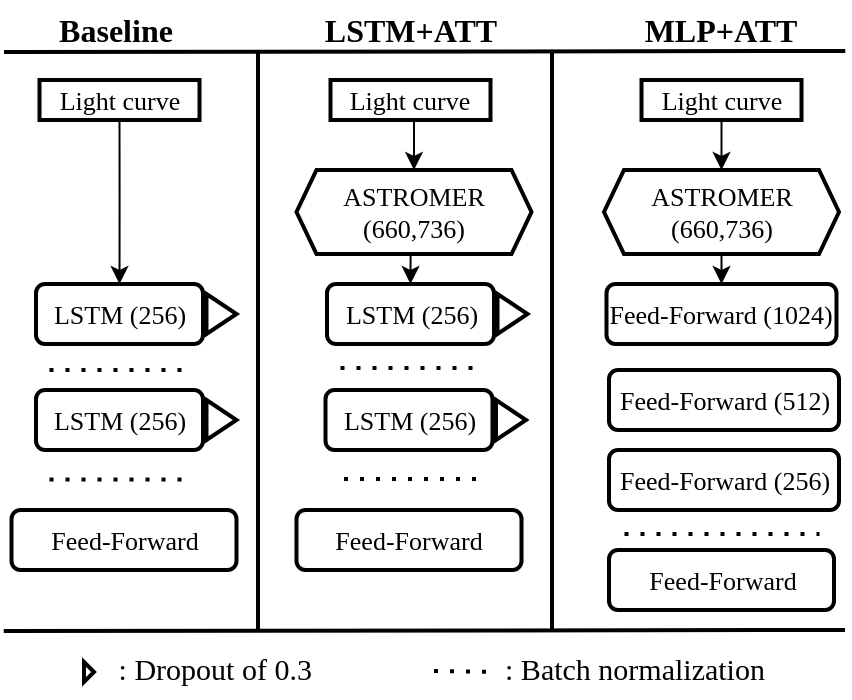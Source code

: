 <mxfile version="20.0.4" type="github">
  <diagram id="xt20whMhf_NjTj70WU7w" name="Page-1">
    <mxGraphModel dx="703" dy="416" grid="1" gridSize="10" guides="1" tooltips="1" connect="1" arrows="1" fold="1" page="1" pageScale="1" pageWidth="850" pageHeight="1100" math="0" shadow="0">
      <root>
        <mxCell id="0" />
        <mxCell id="1" parent="0" />
        <mxCell id="fGEyC37GvmBnIuRNzFVT-27" style="edgeStyle=orthogonalEdgeStyle;rounded=0;orthogonalLoop=1;jettySize=auto;html=1;exitX=0.5;exitY=1;exitDx=0;exitDy=0;entryX=0.5;entryY=0;entryDx=0;entryDy=0;fontFamily=Times New Roman;fontSize=13;" edge="1" parent="1" source="yRPwk0sbZRX80ZsVxpsy-5" target="fGEyC37GvmBnIuRNzFVT-15">
          <mxGeometry relative="1" as="geometry" />
        </mxCell>
        <mxCell id="yRPwk0sbZRX80ZsVxpsy-5" value="Light curve" style="rounded=0;whiteSpace=wrap;html=1;fontFamily=Times New Roman;strokeWidth=2;fontSize=13;" parent="1" vertex="1">
          <mxGeometry x="157.75" y="305" width="80" height="20" as="geometry" />
        </mxCell>
        <mxCell id="yRPwk0sbZRX80ZsVxpsy-12" value="&lt;font style=&quot;font-size: 13px;&quot;&gt;Feed-Forward&amp;nbsp;(1024)&lt;/font&gt;" style="rounded=1;whiteSpace=wrap;html=1;strokeWidth=2;fontSize=13;fontFamily=Times New Roman;" parent="1" vertex="1">
          <mxGeometry x="441.25" y="407" width="115" height="30" as="geometry" />
        </mxCell>
        <mxCell id="yRPwk0sbZRX80ZsVxpsy-13" value="&lt;font style=&quot;font-size: 13px;&quot;&gt;Feed-Forward&amp;nbsp;(512)&lt;/font&gt;" style="rounded=1;whiteSpace=wrap;html=1;strokeWidth=2;fontSize=13;fontFamily=Times New Roman;" parent="1" vertex="1">
          <mxGeometry x="442.5" y="450" width="115" height="30" as="geometry" />
        </mxCell>
        <mxCell id="yRPwk0sbZRX80ZsVxpsy-14" value="&lt;font style=&quot;font-size: 13px;&quot;&gt;Feed-Forward&amp;nbsp;(256)&lt;/font&gt;" style="rounded=1;whiteSpace=wrap;html=1;strokeWidth=2;fontSize=13;fontFamily=Times New Roman;" parent="1" vertex="1">
          <mxGeometry x="442.5" y="490" width="115" height="30" as="geometry" />
        </mxCell>
        <mxCell id="yRPwk0sbZRX80ZsVxpsy-21" value="" style="endArrow=none;html=1;rounded=0;fontFamily=Times New Roman;strokeWidth=2;fontSize=14;" parent="1" edge="1">
          <mxGeometry width="50" height="50" relative="1" as="geometry">
            <mxPoint x="267" y="580" as="sourcePoint" />
            <mxPoint x="267" y="290" as="targetPoint" />
          </mxGeometry>
        </mxCell>
        <mxCell id="yRPwk0sbZRX80ZsVxpsy-22" value="" style="endArrow=none;html=1;rounded=0;fontFamily=Times New Roman;strokeWidth=2;fontSize=14;" parent="1" edge="1">
          <mxGeometry width="50" height="50" relative="1" as="geometry">
            <mxPoint x="414" y="580" as="sourcePoint" />
            <mxPoint x="414" y="290" as="targetPoint" />
          </mxGeometry>
        </mxCell>
        <mxCell id="yRPwk0sbZRX80ZsVxpsy-33" value="" style="triangle;whiteSpace=wrap;html=1;fontFamily=Times New Roman;fontSize=13;strokeWidth=2;" parent="1" vertex="1">
          <mxGeometry x="386.75" y="412" width="15" height="20" as="geometry" />
        </mxCell>
        <mxCell id="yRPwk0sbZRX80ZsVxpsy-37" value="" style="triangle;whiteSpace=wrap;html=1;fontFamily=Times New Roman;fontSize=14;strokeWidth=2;" parent="1" vertex="1">
          <mxGeometry x="180" y="596" width="5" height="10" as="geometry" />
        </mxCell>
        <mxCell id="yRPwk0sbZRX80ZsVxpsy-38" value=": Dropout of 0.3&amp;nbsp;" style="text;html=1;strokeColor=none;fillColor=none;align=center;verticalAlign=middle;whiteSpace=wrap;rounded=0;fontFamily=Times New Roman;fontSize=15;" parent="1" vertex="1">
          <mxGeometry x="185" y="584" width="125" height="30" as="geometry" />
        </mxCell>
        <mxCell id="yRPwk0sbZRX80ZsVxpsy-43" value="" style="endArrow=none;dashed=1;html=1;dashPattern=1 3;strokeWidth=2;rounded=0;fontFamily=Times New Roman;fontSize=13;" parent="1" edge="1">
          <mxGeometry width="50" height="50" relative="1" as="geometry">
            <mxPoint x="162.75" y="504.75" as="sourcePoint" />
            <mxPoint x="232.75" y="504.75" as="targetPoint" />
          </mxGeometry>
        </mxCell>
        <mxCell id="yRPwk0sbZRX80ZsVxpsy-44" value="" style="endArrow=none;dashed=1;html=1;dashPattern=1 3;strokeWidth=2;rounded=0;fontFamily=Times New Roman;fontSize=13;" parent="1" edge="1">
          <mxGeometry width="50" height="50" relative="1" as="geometry">
            <mxPoint x="162.75" y="450" as="sourcePoint" />
            <mxPoint x="232.75" y="450" as="targetPoint" />
          </mxGeometry>
        </mxCell>
        <mxCell id="yRPwk0sbZRX80ZsVxpsy-45" value="" style="endArrow=none;dashed=1;html=1;dashPattern=1 3;strokeWidth=2;rounded=0;fontFamily=Times New Roman;fontSize=13;" parent="1" edge="1">
          <mxGeometry width="50" height="50" relative="1" as="geometry">
            <mxPoint x="308.25" y="449" as="sourcePoint" />
            <mxPoint x="378.25" y="449" as="targetPoint" />
          </mxGeometry>
        </mxCell>
        <mxCell id="yRPwk0sbZRX80ZsVxpsy-46" value="" style="endArrow=none;dashed=1;html=1;dashPattern=1 3;strokeWidth=2;rounded=0;fontFamily=Times New Roman;fontSize=13;" parent="1" edge="1">
          <mxGeometry width="50" height="50" relative="1" as="geometry">
            <mxPoint x="310" y="504.5" as="sourcePoint" />
            <mxPoint x="380" y="504.5" as="targetPoint" />
          </mxGeometry>
        </mxCell>
        <mxCell id="yRPwk0sbZRX80ZsVxpsy-47" value="" style="endArrow=none;dashed=1;html=1;dashPattern=1 3;strokeWidth=2;rounded=0;fontFamily=Times New Roman;fontSize=13;" parent="1" edge="1">
          <mxGeometry width="50" height="50" relative="1" as="geometry">
            <mxPoint x="450.25" y="532" as="sourcePoint" />
            <mxPoint x="547.75" y="532" as="targetPoint" />
          </mxGeometry>
        </mxCell>
        <mxCell id="yRPwk0sbZRX80ZsVxpsy-48" value="" style="endArrow=none;dashed=1;html=1;dashPattern=1 3;strokeWidth=2;rounded=0;fontFamily=Times New Roman;fontSize=14;" parent="1" edge="1">
          <mxGeometry width="50" height="50" relative="1" as="geometry">
            <mxPoint x="355" y="600.5" as="sourcePoint" />
            <mxPoint x="385" y="601" as="targetPoint" />
          </mxGeometry>
        </mxCell>
        <mxCell id="yRPwk0sbZRX80ZsVxpsy-49" value=": Batch normalization" style="text;html=1;strokeColor=none;fillColor=none;align=center;verticalAlign=middle;whiteSpace=wrap;rounded=0;fontFamily=Times New Roman;fontSize=15;" parent="1" vertex="1">
          <mxGeometry x="388" y="584" width="134.5" height="30" as="geometry" />
        </mxCell>
        <mxCell id="yRPwk0sbZRX80ZsVxpsy-51" value="&lt;b style=&quot;font-size: 16px;&quot;&gt;Baseline&lt;/b&gt;" style="text;html=1;strokeColor=none;fillColor=none;align=center;verticalAlign=middle;whiteSpace=wrap;rounded=0;fontFamily=Times New Roman;fontSize=16;" parent="1" vertex="1">
          <mxGeometry x="166" y="265" width="60" height="30" as="geometry" />
        </mxCell>
        <mxCell id="yRPwk0sbZRX80ZsVxpsy-52" value="&lt;b style=&quot;font-size: 16px;&quot;&gt;LSTM+ATT&lt;/b&gt;" style="text;html=1;strokeColor=none;fillColor=none;align=center;verticalAlign=middle;whiteSpace=wrap;rounded=0;fontFamily=Times New Roman;fontSize=16;" parent="1" vertex="1">
          <mxGeometry x="300.75" y="265" width="85" height="30" as="geometry" />
        </mxCell>
        <mxCell id="yRPwk0sbZRX80ZsVxpsy-53" value="&lt;b style=&quot;font-size: 16px;&quot;&gt;MLP+ATT&lt;/b&gt;" style="text;html=1;strokeColor=none;fillColor=none;align=center;verticalAlign=middle;whiteSpace=wrap;rounded=0;fontFamily=Times New Roman;fontSize=16;" parent="1" vertex="1">
          <mxGeometry x="456.25" y="265" width="85" height="30" as="geometry" />
        </mxCell>
        <mxCell id="fGEyC37GvmBnIuRNzFVT-28" style="edgeStyle=orthogonalEdgeStyle;rounded=0;orthogonalLoop=1;jettySize=auto;html=1;exitX=0.5;exitY=1;exitDx=0;exitDy=0;entryX=0.5;entryY=0;entryDx=0;entryDy=0;fontFamily=Times New Roman;fontSize=13;" edge="1" parent="1" source="yRPwk0sbZRX80ZsVxpsy-58" target="fGEyC37GvmBnIuRNzFVT-4">
          <mxGeometry relative="1" as="geometry" />
        </mxCell>
        <mxCell id="yRPwk0sbZRX80ZsVxpsy-58" value="Light curve" style="rounded=0;whiteSpace=wrap;html=1;fontFamily=Times New Roman;strokeWidth=2;fontSize=13;" parent="1" vertex="1">
          <mxGeometry x="303.25" y="305" width="80" height="20" as="geometry" />
        </mxCell>
        <mxCell id="yRPwk0sbZRX80ZsVxpsy-60" value="&lt;font style=&quot;font-size: 13px;&quot;&gt;LSTM (256)&lt;/font&gt;" style="rounded=1;whiteSpace=wrap;html=1;strokeWidth=2;fontSize=13;fontFamily=Times New Roman;" parent="1" vertex="1">
          <mxGeometry x="301.5" y="407" width="83.5" height="30" as="geometry" />
        </mxCell>
        <mxCell id="yRPwk0sbZRX80ZsVxpsy-63" value="Feed-Forward" style="rounded=1;whiteSpace=wrap;html=1;strokeWidth=2;fontSize=13;fontFamily=Times New Roman;" parent="1" vertex="1">
          <mxGeometry x="442.5" y="540" width="112.5" height="30" as="geometry" />
        </mxCell>
        <mxCell id="fGEyC37GvmBnIuRNzFVT-33" style="edgeStyle=orthogonalEdgeStyle;rounded=0;orthogonalLoop=1;jettySize=auto;html=1;exitX=0.5;exitY=1;exitDx=0;exitDy=0;entryX=0.5;entryY=0;entryDx=0;entryDy=0;fontFamily=Times New Roman;fontSize=13;" edge="1" parent="1" source="yRPwk0sbZRX80ZsVxpsy-66" target="yRPwk0sbZRX80ZsVxpsy-12">
          <mxGeometry relative="1" as="geometry" />
        </mxCell>
        <mxCell id="yRPwk0sbZRX80ZsVxpsy-66" value="ASTROMER&lt;br&gt;&lt;font style=&quot;font-size: 13px;&quot;&gt;(&lt;span style=&quot;background-color: rgb(255, 255, 255); text-align: left;&quot;&gt;660,736&lt;/span&gt;&lt;span style=&quot;background-color: initial;&quot;&gt;)&lt;/span&gt;&lt;/font&gt;" style="shape=hexagon;perimeter=hexagonPerimeter2;whiteSpace=wrap;html=1;fixedSize=1;fontFamily=Times New Roman;size=10;strokeWidth=2;fontSize=13;" parent="1" vertex="1">
          <mxGeometry x="440" y="350" width="117.5" height="42" as="geometry" />
        </mxCell>
        <mxCell id="fGEyC37GvmBnIuRNzFVT-29" style="edgeStyle=orthogonalEdgeStyle;rounded=0;orthogonalLoop=1;jettySize=auto;html=1;exitX=0.5;exitY=1;exitDx=0;exitDy=0;entryX=0.5;entryY=0;entryDx=0;entryDy=0;fontFamily=Times New Roman;fontSize=13;" edge="1" parent="1" source="yRPwk0sbZRX80ZsVxpsy-67" target="yRPwk0sbZRX80ZsVxpsy-66">
          <mxGeometry relative="1" as="geometry" />
        </mxCell>
        <mxCell id="yRPwk0sbZRX80ZsVxpsy-67" value="Light curve" style="rounded=0;whiteSpace=wrap;html=1;fontFamily=Times New Roman;strokeWidth=2;fontSize=13;" parent="1" vertex="1">
          <mxGeometry x="458.75" y="305" width="80" height="20" as="geometry" />
        </mxCell>
        <mxCell id="fGEyC37GvmBnIuRNzFVT-30" style="edgeStyle=orthogonalEdgeStyle;rounded=0;orthogonalLoop=1;jettySize=auto;html=1;exitX=0.5;exitY=1;exitDx=0;exitDy=0;entryX=0.5;entryY=0;entryDx=0;entryDy=0;fontFamily=Times New Roman;fontSize=13;" edge="1" parent="1" source="fGEyC37GvmBnIuRNzFVT-4" target="yRPwk0sbZRX80ZsVxpsy-60">
          <mxGeometry relative="1" as="geometry" />
        </mxCell>
        <mxCell id="fGEyC37GvmBnIuRNzFVT-4" value="ASTROMER&lt;br&gt;&lt;font style=&quot;font-size: 13px;&quot;&gt;(&lt;span style=&quot;background-color: rgb(255, 255, 255); text-align: left;&quot;&gt;660,736&lt;/span&gt;&lt;span style=&quot;background-color: initial;&quot;&gt;)&lt;/span&gt;&lt;/font&gt;" style="shape=hexagon;perimeter=hexagonPerimeter2;whiteSpace=wrap;html=1;fixedSize=1;fontFamily=Times New Roman;size=10;strokeWidth=2;fontSize=13;" vertex="1" parent="1">
          <mxGeometry x="286.25" y="350" width="117.5" height="42" as="geometry" />
        </mxCell>
        <mxCell id="fGEyC37GvmBnIuRNzFVT-9" value="" style="triangle;whiteSpace=wrap;html=1;fontFamily=Times New Roman;fontSize=13;strokeWidth=2;" vertex="1" parent="1">
          <mxGeometry x="386" y="465" width="15" height="20" as="geometry" />
        </mxCell>
        <mxCell id="fGEyC37GvmBnIuRNzFVT-10" value="&lt;font style=&quot;font-size: 13px;&quot;&gt;LSTM (256)&lt;/font&gt;" style="rounded=1;whiteSpace=wrap;html=1;strokeWidth=2;fontSize=13;fontFamily=Times New Roman;" vertex="1" parent="1">
          <mxGeometry x="300.75" y="460" width="83.5" height="30" as="geometry" />
        </mxCell>
        <mxCell id="fGEyC37GvmBnIuRNzFVT-11" value="Feed-Forward" style="rounded=1;whiteSpace=wrap;html=1;strokeWidth=2;fontSize=13;fontFamily=Times New Roman;" vertex="1" parent="1">
          <mxGeometry x="286.25" y="520" width="112.5" height="30" as="geometry" />
        </mxCell>
        <mxCell id="fGEyC37GvmBnIuRNzFVT-14" value="" style="triangle;whiteSpace=wrap;html=1;fontFamily=Times New Roman;fontSize=13;strokeWidth=2;" vertex="1" parent="1">
          <mxGeometry x="241.25" y="412" width="15" height="20" as="geometry" />
        </mxCell>
        <mxCell id="fGEyC37GvmBnIuRNzFVT-15" value="&lt;font style=&quot;font-size: 13px;&quot;&gt;LSTM (256)&lt;/font&gt;" style="rounded=1;whiteSpace=wrap;html=1;strokeWidth=2;fontSize=13;fontFamily=Times New Roman;" vertex="1" parent="1">
          <mxGeometry x="156" y="407" width="83.5" height="30" as="geometry" />
        </mxCell>
        <mxCell id="fGEyC37GvmBnIuRNzFVT-24" value="" style="triangle;whiteSpace=wrap;html=1;fontFamily=Times New Roman;fontSize=13;strokeWidth=2;" vertex="1" parent="1">
          <mxGeometry x="241.25" y="465" width="15" height="20" as="geometry" />
        </mxCell>
        <mxCell id="fGEyC37GvmBnIuRNzFVT-25" value="&lt;font style=&quot;font-size: 13px;&quot;&gt;LSTM (256)&lt;/font&gt;" style="rounded=1;whiteSpace=wrap;html=1;strokeWidth=2;fontSize=13;fontFamily=Times New Roman;" vertex="1" parent="1">
          <mxGeometry x="156" y="460" width="83.5" height="30" as="geometry" />
        </mxCell>
        <mxCell id="fGEyC37GvmBnIuRNzFVT-26" value="Feed-Forward" style="rounded=1;whiteSpace=wrap;html=1;strokeWidth=2;fontSize=13;fontFamily=Times New Roman;" vertex="1" parent="1">
          <mxGeometry x="143.75" y="520" width="112.5" height="30" as="geometry" />
        </mxCell>
        <mxCell id="fGEyC37GvmBnIuRNzFVT-34" value="" style="endArrow=none;html=1;rounded=0;fontFamily=Times New Roman;strokeWidth=2;fontSize=14;" edge="1" parent="1">
          <mxGeometry width="50" height="50" relative="1" as="geometry">
            <mxPoint x="140" y="291" as="sourcePoint" />
            <mxPoint x="560.63" y="290.5" as="targetPoint" />
          </mxGeometry>
        </mxCell>
        <mxCell id="fGEyC37GvmBnIuRNzFVT-35" value="" style="endArrow=none;html=1;rounded=0;fontFamily=Times New Roman;strokeWidth=2;fontSize=14;" edge="1" parent="1">
          <mxGeometry width="50" height="50" relative="1" as="geometry">
            <mxPoint x="139.87" y="580.5" as="sourcePoint" />
            <mxPoint x="560.5" y="580" as="targetPoint" />
          </mxGeometry>
        </mxCell>
      </root>
    </mxGraphModel>
  </diagram>
</mxfile>
